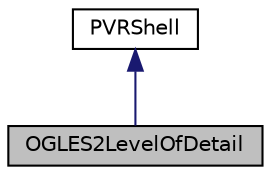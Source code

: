 digraph "OGLES2LevelOfDetail"
{
  edge [fontname="Helvetica",fontsize="10",labelfontname="Helvetica",labelfontsize="10"];
  node [fontname="Helvetica",fontsize="10",shape=record];
  Node1 [label="OGLES2LevelOfDetail",height=0.2,width=0.4,color="black", fillcolor="grey75", style="filled", fontcolor="black"];
  Node2 -> Node1 [dir="back",color="midnightblue",fontsize="10",style="solid"];
  Node2 [label="PVRShell",height=0.2,width=0.4,color="black", fillcolor="white", style="filled",URL="$class_p_v_r_shell.html",tooltip="Inherited by the application; responsible for abstracting the OS and API. "];
}
